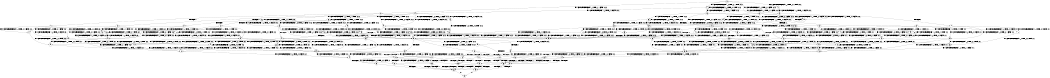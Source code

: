 digraph BCG {
size = "7, 10.5";
center = TRUE;
node [shape = circle];
0 [peripheries = 2];
0 -> 1 [label = "EX !0 !ATOMIC_EXCH_BRANCH (1, +0, TRUE, +0, 1, TRUE) !:0:1:2:"];
0 -> 2 [label = "EX !1 !ATOMIC_EXCH_BRANCH (1, +1, TRUE, +1, 1, FALSE) !:0:1:2:"];
0 -> 3 [label = "EX !2 !ATOMIC_EXCH_BRANCH (1, +1, TRUE, +1, 1, FALSE) !:0:1:2:"];
0 -> 4 [label = "EX !0 !ATOMIC_EXCH_BRANCH (1, +0, TRUE, +0, 1, TRUE) !:0:1:2:"];
1 -> 5 [label = "EX !2 !ATOMIC_EXCH_BRANCH (1, +1, TRUE, +1, 1, FALSE) !:0:1:2:"];
2 -> 6 [label = "EX !0 !ATOMIC_EXCH_BRANCH (1, +0, TRUE, +0, 1, FALSE) !:0:1:2:"];
2 -> 7 [label = "TERMINATE !1"];
2 -> 8 [label = "EX !2 !ATOMIC_EXCH_BRANCH (1, +1, TRUE, +1, 1, TRUE) !:0:1:2:"];
2 -> 9 [label = "EX !0 !ATOMIC_EXCH_BRANCH (1, +0, TRUE, +0, 1, FALSE) !:0:1:2:"];
3 -> 10 [label = "EX !0 !ATOMIC_EXCH_BRANCH (1, +0, TRUE, +0, 1, FALSE) !:0:1:2:"];
3 -> 11 [label = "TERMINATE !2"];
3 -> 12 [label = "EX !1 !ATOMIC_EXCH_BRANCH (1, +1, TRUE, +1, 1, TRUE) !:0:1:2:"];
3 -> 13 [label = "EX !0 !ATOMIC_EXCH_BRANCH (1, +0, TRUE, +0, 1, FALSE) !:0:1:2:"];
4 -> 5 [label = "EX !2 !ATOMIC_EXCH_BRANCH (1, +1, TRUE, +1, 1, FALSE) !:0:1:2:"];
4 -> 14 [label = "EX !1 !ATOMIC_EXCH_BRANCH (1, +1, TRUE, +1, 1, FALSE) !:0:1:2:"];
4 -> 15 [label = "EX !2 !ATOMIC_EXCH_BRANCH (1, +1, TRUE, +1, 1, FALSE) !:0:1:2:"];
4 -> 4 [label = "EX !0 !ATOMIC_EXCH_BRANCH (1, +0, TRUE, +0, 1, TRUE) !:0:1:2:"];
5 -> 10 [label = "EX !0 !ATOMIC_EXCH_BRANCH (1, +0, TRUE, +0, 1, FALSE) !:0:1:2:"];
6 -> 16 [label = "EX !0 !ATOMIC_EXCH_BRANCH (1, +0, TRUE, +0, 2, TRUE) !:0:1:2:"];
7 -> 17 [label = "EX !0 !ATOMIC_EXCH_BRANCH (1, +0, TRUE, +0, 1, FALSE) !:0:2:"];
7 -> 18 [label = "EX !2 !ATOMIC_EXCH_BRANCH (1, +1, TRUE, +1, 1, TRUE) !:0:2:"];
7 -> 19 [label = "EX !0 !ATOMIC_EXCH_BRANCH (1, +0, TRUE, +0, 1, FALSE) !:0:2:"];
8 -> 20 [label = "EX !0 !ATOMIC_EXCH_BRANCH (1, +0, TRUE, +0, 1, FALSE) !:0:1:2:"];
8 -> 21 [label = "TERMINATE !1"];
8 -> 22 [label = "EX !0 !ATOMIC_EXCH_BRANCH (1, +0, TRUE, +0, 1, FALSE) !:0:1:2:"];
8 -> 8 [label = "EX !2 !ATOMIC_EXCH_BRANCH (1, +1, TRUE, +1, 1, TRUE) !:0:1:2:"];
9 -> 16 [label = "EX !0 !ATOMIC_EXCH_BRANCH (1, +0, TRUE, +0, 2, TRUE) !:0:1:2:"];
9 -> 23 [label = "TERMINATE !1"];
9 -> 24 [label = "EX !2 !ATOMIC_EXCH_BRANCH (1, +1, TRUE, +1, 1, FALSE) !:0:1:2:"];
9 -> 25 [label = "EX !0 !ATOMIC_EXCH_BRANCH (1, +0, TRUE, +0, 2, TRUE) !:0:1:2:"];
10 -> 26 [label = "EX !0 !ATOMIC_EXCH_BRANCH (1, +0, TRUE, +0, 2, TRUE) !:0:1:2:"];
11 -> 27 [label = "EX !0 !ATOMIC_EXCH_BRANCH (1, +0, TRUE, +0, 1, FALSE) !:0:1:"];
11 -> 28 [label = "EX !1 !ATOMIC_EXCH_BRANCH (1, +1, TRUE, +1, 1, TRUE) !:0:1:"];
11 -> 29 [label = "EX !0 !ATOMIC_EXCH_BRANCH (1, +0, TRUE, +0, 1, FALSE) !:0:1:"];
12 -> 30 [label = "EX !0 !ATOMIC_EXCH_BRANCH (1, +0, TRUE, +0, 1, FALSE) !:0:1:2:"];
12 -> 31 [label = "TERMINATE !2"];
12 -> 32 [label = "EX !0 !ATOMIC_EXCH_BRANCH (1, +0, TRUE, +0, 1, FALSE) !:0:1:2:"];
12 -> 12 [label = "EX !1 !ATOMIC_EXCH_BRANCH (1, +1, TRUE, +1, 1, TRUE) !:0:1:2:"];
13 -> 26 [label = "EX !0 !ATOMIC_EXCH_BRANCH (1, +0, TRUE, +0, 2, TRUE) !:0:1:2:"];
13 -> 33 [label = "TERMINATE !2"];
13 -> 24 [label = "EX !1 !ATOMIC_EXCH_BRANCH (1, +1, TRUE, +1, 1, FALSE) !:0:1:2:"];
13 -> 34 [label = "EX !0 !ATOMIC_EXCH_BRANCH (1, +0, TRUE, +0, 2, TRUE) !:0:1:2:"];
14 -> 6 [label = "EX !0 !ATOMIC_EXCH_BRANCH (1, +0, TRUE, +0, 1, FALSE) !:0:1:2:"];
14 -> 35 [label = "TERMINATE !1"];
14 -> 36 [label = "EX !2 !ATOMIC_EXCH_BRANCH (1, +1, TRUE, +1, 1, TRUE) !:0:1:2:"];
14 -> 9 [label = "EX !0 !ATOMIC_EXCH_BRANCH (1, +0, TRUE, +0, 1, FALSE) !:0:1:2:"];
15 -> 10 [label = "EX !0 !ATOMIC_EXCH_BRANCH (1, +0, TRUE, +0, 1, FALSE) !:0:1:2:"];
15 -> 37 [label = "TERMINATE !2"];
15 -> 38 [label = "EX !1 !ATOMIC_EXCH_BRANCH (1, +1, TRUE, +1, 1, TRUE) !:0:1:2:"];
15 -> 13 [label = "EX !0 !ATOMIC_EXCH_BRANCH (1, +0, TRUE, +0, 1, FALSE) !:0:1:2:"];
16 -> 39 [label = "EX !2 !ATOMIC_EXCH_BRANCH (1, +1, TRUE, +1, 1, FALSE) !:0:1:2:"];
17 -> 40 [label = "EX !0 !ATOMIC_EXCH_BRANCH (1, +0, TRUE, +0, 2, TRUE) !:0:2:"];
18 -> 41 [label = "EX !0 !ATOMIC_EXCH_BRANCH (1, +0, TRUE, +0, 1, FALSE) !:0:2:"];
18 -> 42 [label = "EX !0 !ATOMIC_EXCH_BRANCH (1, +0, TRUE, +0, 1, FALSE) !:0:2:"];
18 -> 18 [label = "EX !2 !ATOMIC_EXCH_BRANCH (1, +1, TRUE, +1, 1, TRUE) !:0:2:"];
19 -> 40 [label = "EX !0 !ATOMIC_EXCH_BRANCH (1, +0, TRUE, +0, 2, TRUE) !:0:2:"];
19 -> 43 [label = "EX !2 !ATOMIC_EXCH_BRANCH (1, +1, TRUE, +1, 1, FALSE) !:0:2:"];
19 -> 44 [label = "EX !0 !ATOMIC_EXCH_BRANCH (1, +0, TRUE, +0, 2, TRUE) !:0:2:"];
20 -> 45 [label = "EX !0 !ATOMIC_EXCH_BRANCH (1, +0, TRUE, +0, 2, TRUE) !:0:1:2:"];
21 -> 46 [label = "EX !2 !ATOMIC_EXCH_BRANCH (1, +1, TRUE, +1, 1, TRUE) !:0:2:"];
21 -> 42 [label = "EX !0 !ATOMIC_EXCH_BRANCH (1, +0, TRUE, +0, 1, FALSE) !:0:2:"];
21 -> 18 [label = "EX !2 !ATOMIC_EXCH_BRANCH (1, +1, TRUE, +1, 1, TRUE) !:0:2:"];
22 -> 45 [label = "EX !0 !ATOMIC_EXCH_BRANCH (1, +0, TRUE, +0, 2, TRUE) !:0:1:2:"];
22 -> 47 [label = "TERMINATE !1"];
22 -> 24 [label = "EX !2 !ATOMIC_EXCH_BRANCH (1, +1, TRUE, +1, 1, FALSE) !:0:1:2:"];
22 -> 48 [label = "EX !0 !ATOMIC_EXCH_BRANCH (1, +0, TRUE, +0, 2, TRUE) !:0:1:2:"];
23 -> 40 [label = "EX !0 !ATOMIC_EXCH_BRANCH (1, +0, TRUE, +0, 2, TRUE) !:0:2:"];
23 -> 43 [label = "EX !2 !ATOMIC_EXCH_BRANCH (1, +1, TRUE, +1, 1, FALSE) !:0:2:"];
23 -> 44 [label = "EX !0 !ATOMIC_EXCH_BRANCH (1, +0, TRUE, +0, 2, TRUE) !:0:2:"];
24 -> 49 [label = "EX !0 !ATOMIC_EXCH_BRANCH (1, +0, TRUE, +0, 2, FALSE) !:0:1:2:"];
24 -> 50 [label = "TERMINATE !1"];
24 -> 51 [label = "TERMINATE !2"];
24 -> 52 [label = "EX !0 !ATOMIC_EXCH_BRANCH (1, +0, TRUE, +0, 2, FALSE) !:0:1:2:"];
25 -> 39 [label = "EX !2 !ATOMIC_EXCH_BRANCH (1, +1, TRUE, +1, 1, FALSE) !:0:1:2:"];
25 -> 23 [label = "TERMINATE !1"];
25 -> 24 [label = "EX !2 !ATOMIC_EXCH_BRANCH (1, +1, TRUE, +1, 1, FALSE) !:0:1:2:"];
25 -> 25 [label = "EX !0 !ATOMIC_EXCH_BRANCH (1, +0, TRUE, +0, 2, TRUE) !:0:1:2:"];
26 -> 39 [label = "EX !1 !ATOMIC_EXCH_BRANCH (1, +1, TRUE, +1, 1, FALSE) !:0:1:2:"];
27 -> 53 [label = "EX !0 !ATOMIC_EXCH_BRANCH (1, +0, TRUE, +0, 2, TRUE) !:0:1:"];
28 -> 54 [label = "EX !0 !ATOMIC_EXCH_BRANCH (1, +0, TRUE, +0, 1, FALSE) !:0:1:"];
28 -> 55 [label = "EX !0 !ATOMIC_EXCH_BRANCH (1, +0, TRUE, +0, 1, FALSE) !:0:1:"];
28 -> 28 [label = "EX !1 !ATOMIC_EXCH_BRANCH (1, +1, TRUE, +1, 1, TRUE) !:0:1:"];
29 -> 53 [label = "EX !0 !ATOMIC_EXCH_BRANCH (1, +0, TRUE, +0, 2, TRUE) !:0:1:"];
29 -> 56 [label = "EX !1 !ATOMIC_EXCH_BRANCH (1, +1, TRUE, +1, 1, FALSE) !:0:1:"];
29 -> 57 [label = "EX !0 !ATOMIC_EXCH_BRANCH (1, +0, TRUE, +0, 2, TRUE) !:0:1:"];
30 -> 58 [label = "EX !0 !ATOMIC_EXCH_BRANCH (1, +0, TRUE, +0, 2, TRUE) !:0:1:2:"];
31 -> 59 [label = "EX !1 !ATOMIC_EXCH_BRANCH (1, +1, TRUE, +1, 1, TRUE) !:0:1:"];
31 -> 55 [label = "EX !0 !ATOMIC_EXCH_BRANCH (1, +0, TRUE, +0, 1, FALSE) !:0:1:"];
31 -> 28 [label = "EX !1 !ATOMIC_EXCH_BRANCH (1, +1, TRUE, +1, 1, TRUE) !:0:1:"];
32 -> 58 [label = "EX !0 !ATOMIC_EXCH_BRANCH (1, +0, TRUE, +0, 2, TRUE) !:0:1:2:"];
32 -> 60 [label = "TERMINATE !2"];
32 -> 24 [label = "EX !1 !ATOMIC_EXCH_BRANCH (1, +1, TRUE, +1, 1, FALSE) !:0:1:2:"];
32 -> 61 [label = "EX !0 !ATOMIC_EXCH_BRANCH (1, +0, TRUE, +0, 2, TRUE) !:0:1:2:"];
33 -> 53 [label = "EX !0 !ATOMIC_EXCH_BRANCH (1, +0, TRUE, +0, 2, TRUE) !:0:1:"];
33 -> 56 [label = "EX !1 !ATOMIC_EXCH_BRANCH (1, +1, TRUE, +1, 1, FALSE) !:0:1:"];
33 -> 57 [label = "EX !0 !ATOMIC_EXCH_BRANCH (1, +0, TRUE, +0, 2, TRUE) !:0:1:"];
34 -> 39 [label = "EX !1 !ATOMIC_EXCH_BRANCH (1, +1, TRUE, +1, 1, FALSE) !:0:1:2:"];
34 -> 33 [label = "TERMINATE !2"];
34 -> 24 [label = "EX !1 !ATOMIC_EXCH_BRANCH (1, +1, TRUE, +1, 1, FALSE) !:0:1:2:"];
34 -> 34 [label = "EX !0 !ATOMIC_EXCH_BRANCH (1, +0, TRUE, +0, 2, TRUE) !:0:1:2:"];
35 -> 17 [label = "EX !0 !ATOMIC_EXCH_BRANCH (1, +0, TRUE, +0, 1, FALSE) !:0:2:"];
35 -> 62 [label = "EX !2 !ATOMIC_EXCH_BRANCH (1, +1, TRUE, +1, 1, TRUE) !:0:2:"];
35 -> 19 [label = "EX !0 !ATOMIC_EXCH_BRANCH (1, +0, TRUE, +0, 1, FALSE) !:0:2:"];
36 -> 20 [label = "EX !0 !ATOMIC_EXCH_BRANCH (1, +0, TRUE, +0, 1, FALSE) !:0:1:2:"];
36 -> 63 [label = "TERMINATE !1"];
36 -> 36 [label = "EX !2 !ATOMIC_EXCH_BRANCH (1, +1, TRUE, +1, 1, TRUE) !:0:1:2:"];
36 -> 22 [label = "EX !0 !ATOMIC_EXCH_BRANCH (1, +0, TRUE, +0, 1, FALSE) !:0:1:2:"];
37 -> 27 [label = "EX !0 !ATOMIC_EXCH_BRANCH (1, +0, TRUE, +0, 1, FALSE) !:0:1:"];
37 -> 64 [label = "EX !1 !ATOMIC_EXCH_BRANCH (1, +1, TRUE, +1, 1, TRUE) !:0:1:"];
37 -> 29 [label = "EX !0 !ATOMIC_EXCH_BRANCH (1, +0, TRUE, +0, 1, FALSE) !:0:1:"];
38 -> 30 [label = "EX !0 !ATOMIC_EXCH_BRANCH (1, +0, TRUE, +0, 1, FALSE) !:0:1:2:"];
38 -> 65 [label = "TERMINATE !2"];
38 -> 38 [label = "EX !1 !ATOMIC_EXCH_BRANCH (1, +1, TRUE, +1, 1, TRUE) !:0:1:2:"];
38 -> 32 [label = "EX !0 !ATOMIC_EXCH_BRANCH (1, +0, TRUE, +0, 1, FALSE) !:0:1:2:"];
39 -> 49 [label = "EX !0 !ATOMIC_EXCH_BRANCH (1, +0, TRUE, +0, 2, FALSE) !:0:1:2:"];
40 -> 66 [label = "EX !2 !ATOMIC_EXCH_BRANCH (1, +1, TRUE, +1, 1, FALSE) !:0:2:"];
41 -> 67 [label = "EX !0 !ATOMIC_EXCH_BRANCH (1, +0, TRUE, +0, 2, TRUE) !:0:2:"];
42 -> 67 [label = "EX !0 !ATOMIC_EXCH_BRANCH (1, +0, TRUE, +0, 2, TRUE) !:0:2:"];
42 -> 43 [label = "EX !2 !ATOMIC_EXCH_BRANCH (1, +1, TRUE, +1, 1, FALSE) !:0:2:"];
42 -> 68 [label = "EX !0 !ATOMIC_EXCH_BRANCH (1, +0, TRUE, +0, 2, TRUE) !:0:2:"];
43 -> 69 [label = "EX !0 !ATOMIC_EXCH_BRANCH (1, +0, TRUE, +0, 2, FALSE) !:0:2:"];
43 -> 70 [label = "TERMINATE !2"];
43 -> 71 [label = "EX !0 !ATOMIC_EXCH_BRANCH (1, +0, TRUE, +0, 2, FALSE) !:0:2:"];
44 -> 66 [label = "EX !2 !ATOMIC_EXCH_BRANCH (1, +1, TRUE, +1, 1, FALSE) !:0:2:"];
44 -> 43 [label = "EX !2 !ATOMIC_EXCH_BRANCH (1, +1, TRUE, +1, 1, FALSE) !:0:2:"];
44 -> 44 [label = "EX !0 !ATOMIC_EXCH_BRANCH (1, +0, TRUE, +0, 2, TRUE) !:0:2:"];
45 -> 39 [label = "EX !2 !ATOMIC_EXCH_BRANCH (1, +1, TRUE, +1, 1, FALSE) !:0:1:2:"];
46 -> 41 [label = "EX !0 !ATOMIC_EXCH_BRANCH (1, +0, TRUE, +0, 1, FALSE) !:0:2:"];
47 -> 67 [label = "EX !0 !ATOMIC_EXCH_BRANCH (1, +0, TRUE, +0, 2, TRUE) !:0:2:"];
47 -> 43 [label = "EX !2 !ATOMIC_EXCH_BRANCH (1, +1, TRUE, +1, 1, FALSE) !:0:2:"];
47 -> 68 [label = "EX !0 !ATOMIC_EXCH_BRANCH (1, +0, TRUE, +0, 2, TRUE) !:0:2:"];
48 -> 39 [label = "EX !2 !ATOMIC_EXCH_BRANCH (1, +1, TRUE, +1, 1, FALSE) !:0:1:2:"];
48 -> 47 [label = "TERMINATE !1"];
48 -> 24 [label = "EX !2 !ATOMIC_EXCH_BRANCH (1, +1, TRUE, +1, 1, FALSE) !:0:1:2:"];
48 -> 48 [label = "EX !0 !ATOMIC_EXCH_BRANCH (1, +0, TRUE, +0, 2, TRUE) !:0:1:2:"];
49 -> 72 [label = "TERMINATE !0"];
50 -> 69 [label = "EX !0 !ATOMIC_EXCH_BRANCH (1, +0, TRUE, +0, 2, FALSE) !:0:2:"];
50 -> 70 [label = "TERMINATE !2"];
50 -> 71 [label = "EX !0 !ATOMIC_EXCH_BRANCH (1, +0, TRUE, +0, 2, FALSE) !:0:2:"];
51 -> 73 [label = "EX !0 !ATOMIC_EXCH_BRANCH (1, +0, TRUE, +0, 2, FALSE) !:0:1:"];
51 -> 70 [label = "TERMINATE !1"];
51 -> 74 [label = "EX !0 !ATOMIC_EXCH_BRANCH (1, +0, TRUE, +0, 2, FALSE) !:0:1:"];
52 -> 72 [label = "TERMINATE !0"];
52 -> 75 [label = "TERMINATE !1"];
52 -> 76 [label = "TERMINATE !2"];
52 -> 77 [label = "TERMINATE !0"];
53 -> 78 [label = "EX !1 !ATOMIC_EXCH_BRANCH (1, +1, TRUE, +1, 1, FALSE) !:0:1:"];
54 -> 79 [label = "EX !0 !ATOMIC_EXCH_BRANCH (1, +0, TRUE, +0, 2, TRUE) !:0:1:"];
55 -> 79 [label = "EX !0 !ATOMIC_EXCH_BRANCH (1, +0, TRUE, +0, 2, TRUE) !:0:1:"];
55 -> 56 [label = "EX !1 !ATOMIC_EXCH_BRANCH (1, +1, TRUE, +1, 1, FALSE) !:0:1:"];
55 -> 80 [label = "EX !0 !ATOMIC_EXCH_BRANCH (1, +0, TRUE, +0, 2, TRUE) !:0:1:"];
56 -> 73 [label = "EX !0 !ATOMIC_EXCH_BRANCH (1, +0, TRUE, +0, 2, FALSE) !:0:1:"];
56 -> 70 [label = "TERMINATE !1"];
56 -> 74 [label = "EX !0 !ATOMIC_EXCH_BRANCH (1, +0, TRUE, +0, 2, FALSE) !:0:1:"];
57 -> 78 [label = "EX !1 !ATOMIC_EXCH_BRANCH (1, +1, TRUE, +1, 1, FALSE) !:0:1:"];
57 -> 56 [label = "EX !1 !ATOMIC_EXCH_BRANCH (1, +1, TRUE, +1, 1, FALSE) !:0:1:"];
57 -> 57 [label = "EX !0 !ATOMIC_EXCH_BRANCH (1, +0, TRUE, +0, 2, TRUE) !:0:1:"];
58 -> 39 [label = "EX !1 !ATOMIC_EXCH_BRANCH (1, +1, TRUE, +1, 1, FALSE) !:0:1:2:"];
59 -> 54 [label = "EX !0 !ATOMIC_EXCH_BRANCH (1, +0, TRUE, +0, 1, FALSE) !:0:1:"];
60 -> 79 [label = "EX !0 !ATOMIC_EXCH_BRANCH (1, +0, TRUE, +0, 2, TRUE) !:0:1:"];
60 -> 56 [label = "EX !1 !ATOMIC_EXCH_BRANCH (1, +1, TRUE, +1, 1, FALSE) !:0:1:"];
60 -> 80 [label = "EX !0 !ATOMIC_EXCH_BRANCH (1, +0, TRUE, +0, 2, TRUE) !:0:1:"];
61 -> 39 [label = "EX !1 !ATOMIC_EXCH_BRANCH (1, +1, TRUE, +1, 1, FALSE) !:0:1:2:"];
61 -> 60 [label = "TERMINATE !2"];
61 -> 24 [label = "EX !1 !ATOMIC_EXCH_BRANCH (1, +1, TRUE, +1, 1, FALSE) !:0:1:2:"];
61 -> 61 [label = "EX !0 !ATOMIC_EXCH_BRANCH (1, +0, TRUE, +0, 2, TRUE) !:0:1:2:"];
62 -> 41 [label = "EX !0 !ATOMIC_EXCH_BRANCH (1, +0, TRUE, +0, 1, FALSE) !:0:2:"];
62 -> 62 [label = "EX !2 !ATOMIC_EXCH_BRANCH (1, +1, TRUE, +1, 1, TRUE) !:0:2:"];
62 -> 42 [label = "EX !0 !ATOMIC_EXCH_BRANCH (1, +0, TRUE, +0, 1, FALSE) !:0:2:"];
63 -> 41 [label = "EX !0 !ATOMIC_EXCH_BRANCH (1, +0, TRUE, +0, 1, FALSE) !:0:2:"];
63 -> 62 [label = "EX !2 !ATOMIC_EXCH_BRANCH (1, +1, TRUE, +1, 1, TRUE) !:0:2:"];
63 -> 42 [label = "EX !0 !ATOMIC_EXCH_BRANCH (1, +0, TRUE, +0, 1, FALSE) !:0:2:"];
64 -> 54 [label = "EX !0 !ATOMIC_EXCH_BRANCH (1, +0, TRUE, +0, 1, FALSE) !:0:1:"];
64 -> 64 [label = "EX !1 !ATOMIC_EXCH_BRANCH (1, +1, TRUE, +1, 1, TRUE) !:0:1:"];
64 -> 55 [label = "EX !0 !ATOMIC_EXCH_BRANCH (1, +0, TRUE, +0, 1, FALSE) !:0:1:"];
65 -> 54 [label = "EX !0 !ATOMIC_EXCH_BRANCH (1, +0, TRUE, +0, 1, FALSE) !:0:1:"];
65 -> 64 [label = "EX !1 !ATOMIC_EXCH_BRANCH (1, +1, TRUE, +1, 1, TRUE) !:0:1:"];
65 -> 55 [label = "EX !0 !ATOMIC_EXCH_BRANCH (1, +0, TRUE, +0, 1, FALSE) !:0:1:"];
66 -> 69 [label = "EX !0 !ATOMIC_EXCH_BRANCH (1, +0, TRUE, +0, 2, FALSE) !:0:2:"];
67 -> 66 [label = "EX !2 !ATOMIC_EXCH_BRANCH (1, +1, TRUE, +1, 1, FALSE) !:0:2:"];
68 -> 66 [label = "EX !2 !ATOMIC_EXCH_BRANCH (1, +1, TRUE, +1, 1, FALSE) !:0:2:"];
68 -> 43 [label = "EX !2 !ATOMIC_EXCH_BRANCH (1, +1, TRUE, +1, 1, FALSE) !:0:2:"];
68 -> 68 [label = "EX !0 !ATOMIC_EXCH_BRANCH (1, +0, TRUE, +0, 2, TRUE) !:0:2:"];
69 -> 81 [label = "TERMINATE !0"];
70 -> 82 [label = "EX !0 !ATOMIC_EXCH_BRANCH (1, +0, TRUE, +0, 2, FALSE) !:0:"];
70 -> 83 [label = "EX !0 !ATOMIC_EXCH_BRANCH (1, +0, TRUE, +0, 2, FALSE) !:0:"];
71 -> 81 [label = "TERMINATE !0"];
71 -> 84 [label = "TERMINATE !2"];
71 -> 85 [label = "TERMINATE !0"];
72 -> 86 [label = "TERMINATE !2"];
73 -> 86 [label = "TERMINATE !0"];
74 -> 86 [label = "TERMINATE !0"];
74 -> 84 [label = "TERMINATE !1"];
74 -> 87 [label = "TERMINATE !0"];
75 -> 81 [label = "TERMINATE !0"];
75 -> 84 [label = "TERMINATE !2"];
75 -> 85 [label = "TERMINATE !0"];
76 -> 86 [label = "TERMINATE !0"];
76 -> 84 [label = "TERMINATE !1"];
76 -> 87 [label = "TERMINATE !0"];
77 -> 86 [label = "TERMINATE !2"];
77 -> 85 [label = "TERMINATE !1"];
77 -> 87 [label = "TERMINATE !2"];
78 -> 73 [label = "EX !0 !ATOMIC_EXCH_BRANCH (1, +0, TRUE, +0, 2, FALSE) !:0:1:"];
79 -> 78 [label = "EX !1 !ATOMIC_EXCH_BRANCH (1, +1, TRUE, +1, 1, FALSE) !:0:1:"];
80 -> 78 [label = "EX !1 !ATOMIC_EXCH_BRANCH (1, +1, TRUE, +1, 1, FALSE) !:0:1:"];
80 -> 56 [label = "EX !1 !ATOMIC_EXCH_BRANCH (1, +1, TRUE, +1, 1, FALSE) !:0:1:"];
80 -> 80 [label = "EX !0 !ATOMIC_EXCH_BRANCH (1, +0, TRUE, +0, 2, TRUE) !:0:1:"];
81 -> 88 [label = "TERMINATE !2"];
82 -> 88 [label = "TERMINATE !0"];
83 -> 88 [label = "TERMINATE !0"];
83 -> 89 [label = "TERMINATE !0"];
84 -> 88 [label = "TERMINATE !0"];
84 -> 89 [label = "TERMINATE !0"];
85 -> 88 [label = "TERMINATE !2"];
85 -> 89 [label = "TERMINATE !2"];
86 -> 88 [label = "TERMINATE !1"];
87 -> 88 [label = "TERMINATE !1"];
87 -> 89 [label = "TERMINATE !1"];
88 -> 90 [label = "exit"];
89 -> 90 [label = "exit"];
}
